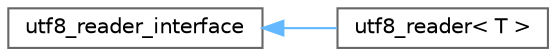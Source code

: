 digraph "Graphical Class Hierarchy"
{
 // LATEX_PDF_SIZE
  bgcolor="transparent";
  edge [fontname=Helvetica,fontsize=10,labelfontname=Helvetica,labelfontsize=10];
  node [fontname=Helvetica,fontsize=10,shape=box,height=0.2,width=0.4];
  rankdir="LR";
  Node0 [id="Node000000",label="utf8_reader_interface",height=0.2,width=0.4,color="grey40", fillcolor="white", style="filled",URL="$structutf8__reader__interface.html",tooltip=" "];
  Node0 -> Node1 [id="edge160_Node000000_Node000001",dir="back",color="steelblue1",style="solid",tooltip=" "];
  Node1 [id="Node000001",label="utf8_reader\< T \>",height=0.2,width=0.4,color="grey40", fillcolor="white", style="filled",URL="$classutf8__reader.html",tooltip=" "];
}
